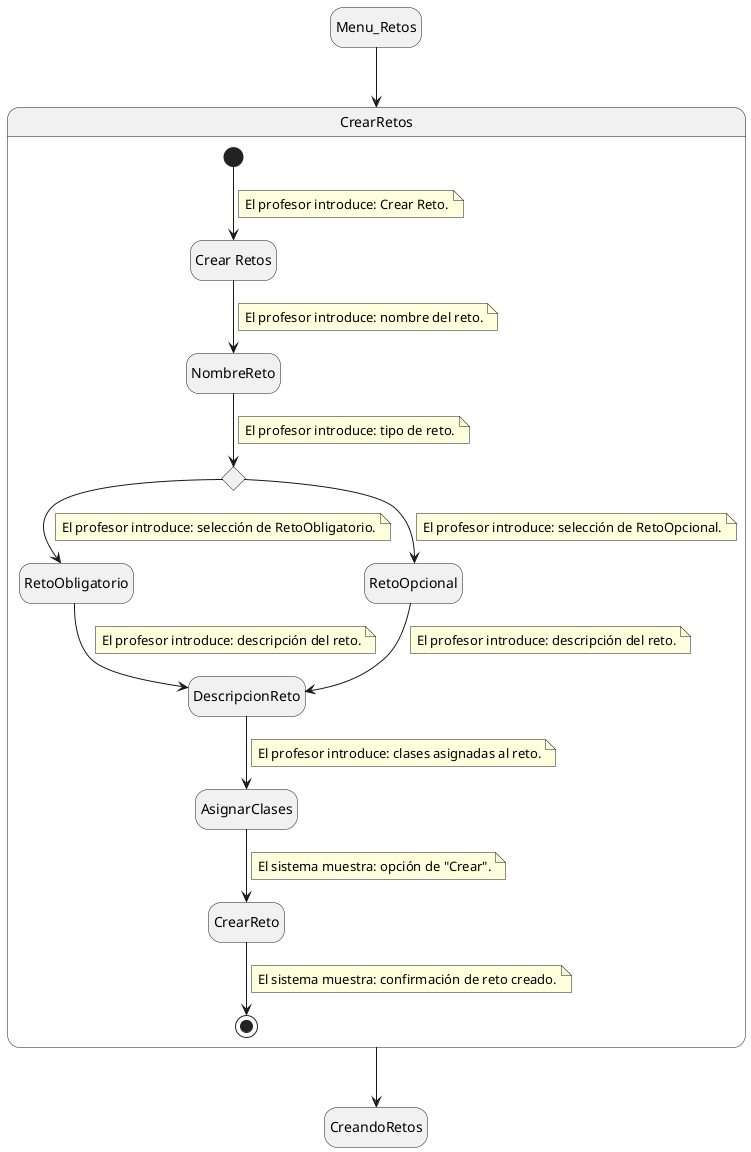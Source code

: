 @startuml CrearRetos

hide empty description

state Menu_Retos
state CreandoRetos

state CrearRetos {

    state IniciarRetos as "Crear Retos"
    [*] --> IniciarRetos
    note on link
        El profesor introduce: Crear Reto.
    end note

    IniciarRetos --> NombreReto
    note on link
        El profesor introduce: nombre del reto.
    end note
    state reto <<choice>>
    NombreReto --> reto
    note on link
        El profesor introduce: tipo de reto.
    end note
    reto --> RetoObligatorio
    note on link
        El profesor introduce: selección de RetoObligatorio.
    end note

    reto --> RetoOpcional
    note on link
        El profesor introduce: selección de RetoOpcional.
    end note

    RetoObligatorio --> DescripcionReto
    note on link
        El profesor introduce: descripción del reto.
    end note

    RetoOpcional --> DescripcionReto
    note on link
        El profesor introduce: descripción del reto.
    end note

    DescripcionReto --> AsignarClases
    note on link
        El profesor introduce: clases asignadas al reto.
    end note

    AsignarClases --> CrearReto
    note on link
        El sistema muestra: opción de "Crear".
    end note

    CrearReto --> [*]
    note on link
        El sistema muestra: confirmación de reto creado.
    end note
}

Menu_Retos --> CrearRetos
CrearRetos --> CreandoRetos

@enduml
